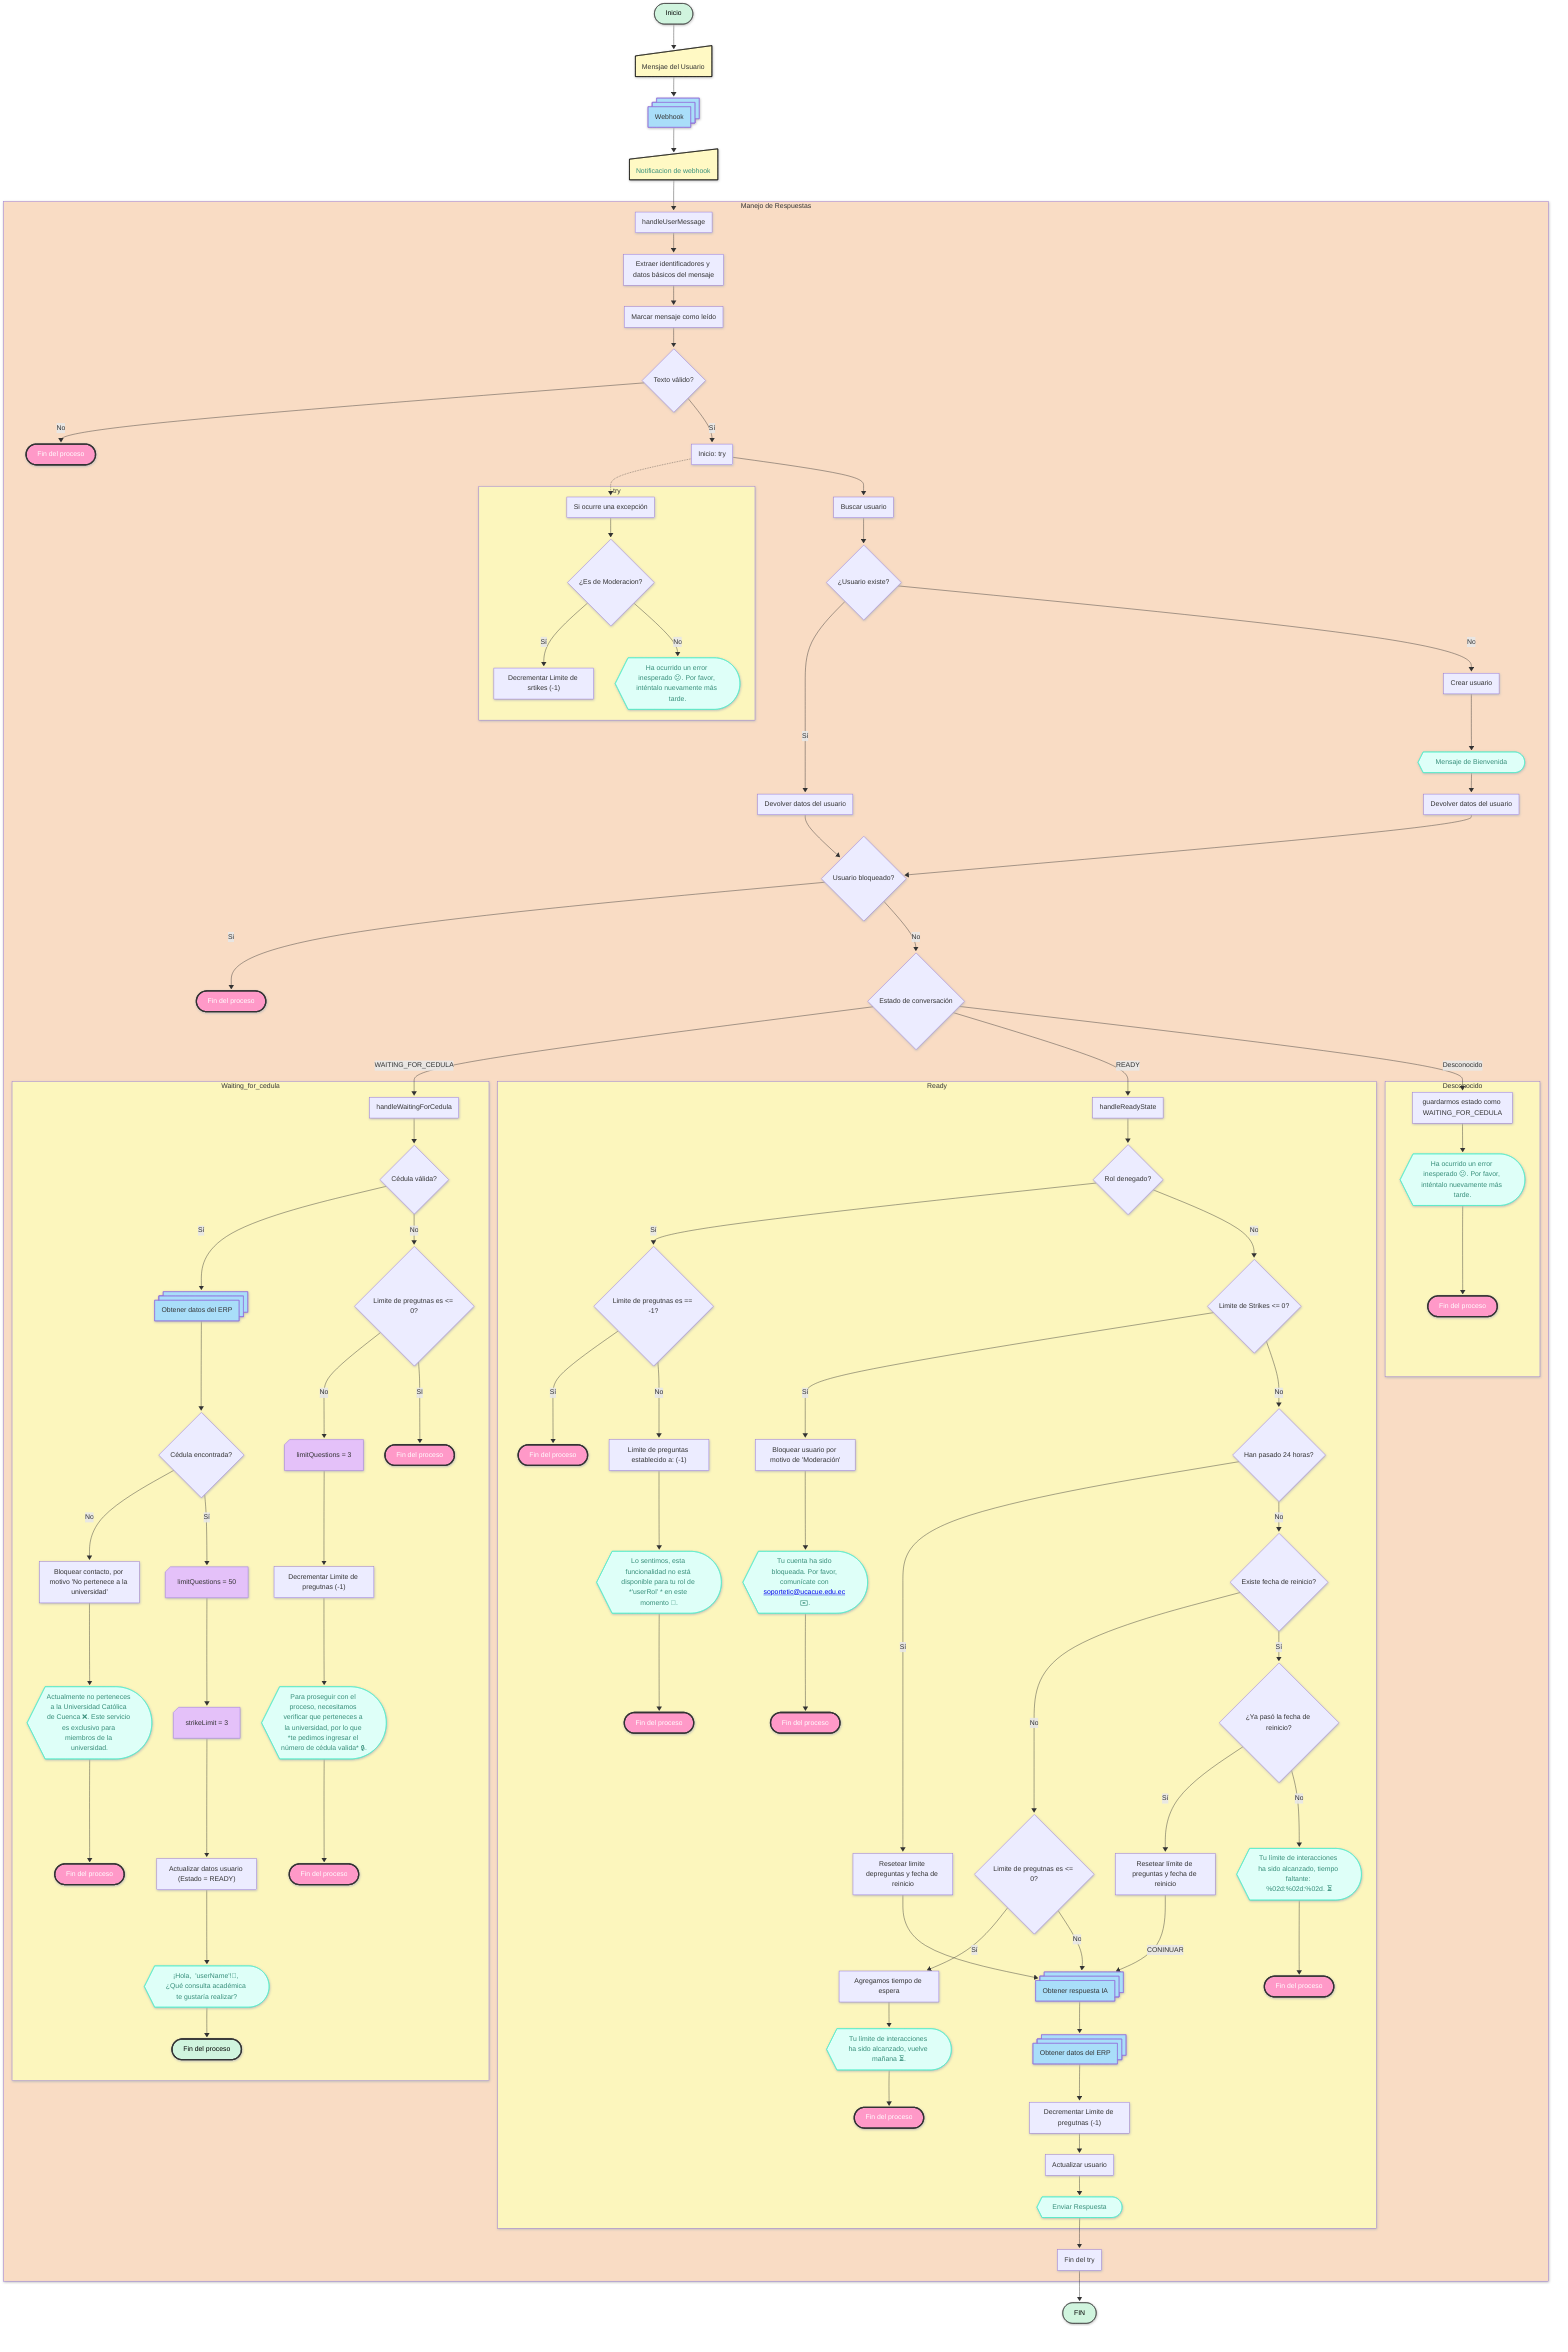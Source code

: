 ---
config:
  layout: fixed
  theme: default
  look: neo
---
flowchart TD
 subgraph one["Desconocido"]
        I["guardarmos estado como WAITING_FOR_CEDULA"]
        I1["Ha ocurrido un error inesperado 😕. Por favor, inténtalo nuevamente más tarde."]
        I1A(["Fin del proceso"])
  end
 subgraph try["try"]
        TRY1["Si ocurre una excepción"]
        TRY2{"¿Es de Moderacion?"}
        TRY2A["Decrementar Limite de srtikes (-1)"]
        TRY2B["Ha ocurrido un error inesperado 😕. Por favor, inténtalo nuevamente más tarde."]
  end
 subgraph waiting_for_cedula["Waiting_for_cedula"]
        G["handleWaitingForCedula"]
        G1{"Cédula válida?"}
        G3["Obtener datos del ERP"]
        G7{"Limite de pregutnas es &lt;= 0?"}
        G9["limitQuestions = 3"]
        G7A(["Fin del proceso"])
        G9A["Decrementar Limite de pregutnas (-1)"]
        G10["Para proseguir con el proceso, necesitamos verificar que perteneces a la universidad, por lo que *te pedimos ingresar el número de cédula valida* 🔒."]
        G10A(["Fin del proceso"])
        G4{"Cédula encontrada?"}
        G5A@{ label: "Bloquear contacto, por motivo 'No pertenece a la universidad'" }
        G5B["Actualmente no perteneces a la Universidad Católica de Cuenca ❌. Este servicio es exclusivo para miembros de la universidad."]
        G5B1(["Fin del proceso"])
        G4A["limitQuestions = 50"]
        G4A1["strikeLimit = 3"]
        G6["Actualizar datos usuario (Estado = READY)"]
        G6A@{ label: "¡Hola,  'userName'!👋, ¿Qué consulta académica te gustaría realizar?" }
        G6A1(["Fin del proceso"])
  end
 subgraph ready["Ready"]
        H["handleReadyState"]
        H3{"Rol denegado?"}
        H4{"Limite de pregutnas es == -1?"}
        H5(["Fin del proceso"])
        H6["Limite de preguntas establecido a: (-1)"]
        H61@{ label: "Lo sentimos, esta funcionalidad no está disponible para tu rol de *'userRol' * en este momento 🚫." }
        H61A(["Fin del proceso"])
        H7{"Limite de Strikes &lt;= 0?"}
        H8@{ label: "Bloquear usuario por motivo de 'Moderación'" }
        H81@{ label: "Tu cuenta ha sido bloqueada. Por favor, comunícate con <a href='mailto:soportetic@ucacue.edu.ec'>soportetic@ucacue.edu.ec</a> ✉️." }
        H81A(["Fin del proceso"])
        H9{"Han pasado 24 horas?"}
        H10["Resetear limite depreguntas y fecha de reinicio"]
        H11{"Existe fecha de reinicio?"}
        H15{"Limite de pregutnas es &lt;= 0?"}
        H11a{"¿Ya pasó la fecha de reinicio?"}
        H12["Resetear límite de preguntas y fecha de reinicio"]
        H17["Obtener respuesta IA"]
        H13["Tu límite de interacciones ha sido alcanzado, tiempo faltante: %02d:%02d:%02d. ⏳"]
        H13A(["Fin del proceso"])
        H16["Agregamos tiempo de espera"]
        H16A["Tu límite de interacciones ha sido alcanzado, vuelve mañana ⏳."]
        H16A1(["Fin del proceso"])
        H18["Obtener datos del ERP"]
        H19A["Decrementar Limite de pregutnas (-1)"]
        H19["Actualizar usuario"]
        H20["Enviar Respuesta"]
  end
 subgraph principal["Manejo de Respuestas"]
        one
        try
        waiting_for_cedula
        ready
        A2["handleUserMessage"]
        B["Extraer identificadores y datos básicos del mensaje"]
        B2["Marcar mensaje como leído"]
        C{"Texto válido?"}
        D(["Fin del proceso"])
        TRY["Inicio: try"]
        EU["Buscar usuario"]
        EU1{"¿Usuario existe?"}
        EU3["Devolver datos del usuario"]
        EU2["Crear usuario"]
        EU2A["Mensaje de Bienvenida"]
        EU4["Devolver datos del usuario"]
        E1{"Usuario bloqueado?"}
        E1A(["Fin del proceso"])
        F{"Estado de conversación"}
        FinTry["Fin del try"]
  end
    FinTry --> n2(["FIN"])
    A(["Inicio"]) --> Wm["Mensjae del Usuario"]
    Wm --> W["Webhook"]
    W --> A1["Notificacion de webhook"]
    A1 --> A2
    A2 --> B
    B --> B2
    B2 --> C
    C -- No --> D
    C -- Sí --> TRY
    TRY -.-> TRY1
    TRY1 --> TRY2
    TRY2 -- Sí --> TRY2A
    TRY2 -- No --> TRY2B
    TRY --> EU
    EU --> EU1
    EU1 -- Sí --> EU3
    EU1 -- No --> EU2
    EU2 --> EU2A
    EU2A --> EU4
    EU3 --> E1
    EU4 --> E1
    E1 -- Si --> E1A
    E1 -- No --> F
    F -- WAITING_FOR_CEDULA --> G
    F -- READY --> H
    F -- Desconocido --> I
    I --> I1
    I1 --> I1A
    G --> G1
    G1 -- Sí --> G3
    G1 -- No --> G7
    G7 -- No --> G9
    G7 -- SI --> G7A
    G9 --> G9A
    G9A --> G10
    G10 --> G10A
    G3 --> G4
    G4 -- No --> G5A
    G5A --> G5B
    G5B --> G5B1
    G4 -- Sí --> G4A
    G4A --> G4A1
    G4A1 --> G6
    G6 --> G6A
    G6A --> G6A1
    H --> H3
    H3 -- Sí --> H4
    H4 -- Sí --> H5
    H4 -- No --> H6
    H6 --> H61
    H61 --> H61A
    H3 -- No --> H7
    H7 -- Sí --> H8
    H8 --> H81
    H81 --> H81A
    H7 -- No --> H9
    H9 -- Sí --> H10
    H9 -- No --> H11
    H11 -- No --> H15
    H11 -- Sí --> H11a
    H11a -- Sí --> H12
    H12 -- CONINUAR --> H17
    H11a -- No --> H13
    H13 --> H13A
    H15 -- Sí --> H16
    H16 --> H16A
    H16A --> H16A1
    H15 -- No --> H17
    H10 --> H17
    H17 --> H18
    H18 --> H19A
    H19A --> H19
    H19 --> H20
    H20 --> FinTry
    I1@{ shape: curv-trap}
    TRY2B@{ shape: curv-trap}
    G3@{ shape: processes}
    G9@{ shape: notch-rect}
    G10@{ shape: curv-trap}
    G5A@{ shape: rect}
    G5B@{ shape: curv-trap}
    G4A@{ shape: notch-rect}
    G4A1@{ shape: notch-rect}
    G6A@{ shape: curv-trap}
    H61@{ shape: curv-trap}
    H8@{ shape: rect}
    H81@{ shape: curv-trap}
    H17@{ shape: processes}
    H13@{ shape: curv-trap}
    H16A@{ shape: curv-trap}
    H18@{ shape: processes}
    H20@{ shape: curv-trap}
    EU2A@{ shape: curv-trap}
    Wm@{ shape: manual-input}
    W@{ shape: processes}
    A1@{ shape: manual-input}
     I1:::Aqua
     TRY2B:::Aqua
     G3:::Class_04
     G9:::Class_03
     G10:::Aqua
     G5B:::Aqua
     G4A:::Class_03
     G4A1:::Class_03
     G6A:::Aqua
     H61:::Aqua
     H81:::Aqua
     H17:::Class_04
     H13:::Aqua
     H16A:::Aqua
     H18:::Class_04
     H20:::Aqua
     EU2A:::Aqua
     Wm:::Class_01
     W:::Class_04
     A1:::Aqua
     A1:::Rose
     A1:::Sky
     A1:::Class_01
     A1:::Class_01
    classDef Class_04 fill:#A9DEF9
    classDef Class_03 fill:#E4C1F9
    classDef Aqua stroke-width:1px, stroke-dasharray:none, stroke:#46EDC8, fill:#DEFFF8, color:#378E7A
    classDef Class_01 fill:#FFF9C4, stroke:#000000
    style I1A fill:#FF99C8,stroke:#333,stroke-width:3px,color:#fff
    style G7A fill:#FF99C8,stroke:#333,stroke-width:3px,color:#fff
    style G10A fill:#FF99C8,stroke:#333,stroke-width:3px,color:#fff
    style G5B1 fill:#FF99C8,stroke:#333,stroke-width:3px,color:#fff
    style G6A1 fill:#D0F4DE,stroke:#333,stroke-width:3px,color:#000000
    style H5 fill:#FF99C8,stroke:#333,stroke-width:3px,color:#fff
    style H61A fill:#FF99C8,stroke:#333,stroke-width:3px,color:#fff
    style H81A fill:#FF99C8,stroke:#333,stroke-width:3px,color:#fff
    style H13A fill:#FF99C8,stroke:#333,stroke-width:3px,color:#fff
    style H16A1 fill:#FF99C8,stroke:#333,stroke-width:3px,color:#fff
    style one fill:#FCF6BD
    style try fill:#FCF6BD
    style waiting_for_cedula fill:#FCF6BD
    style ready fill:#FCF6BD
    style D fill:#FF99C8,stroke:#333,stroke-width:3px,color:#fff
    style E1A fill:#FF99C8,stroke:#333,stroke-width:3px,color:#fff
    style n2 fill:#D0F4DE,stroke:#333, color:#000000
    style A fill:#D0F4DE,stroke:#333, color:#000000
    style principal fill:#f9dcc4